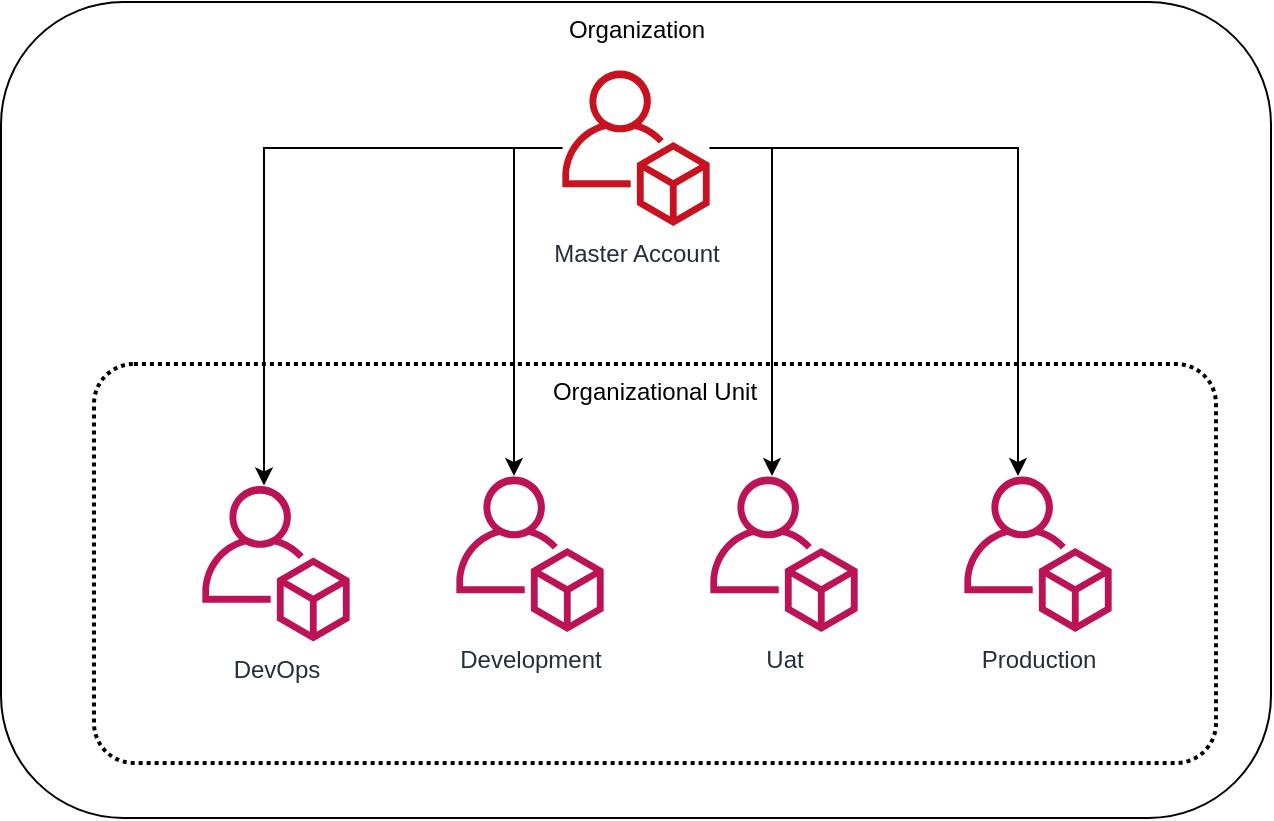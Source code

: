 <mxfile version="14.6.13" type="device"><diagram id="ayjdRtz6QltYvAiYFzEB" name="Page-1"><mxGraphModel dx="1378" dy="816" grid="0" gridSize="10" guides="1" tooltips="1" connect="1" arrows="1" fold="1" page="1" pageScale="1" pageWidth="850" pageHeight="1100" math="0" shadow="0"><root><mxCell id="0"/><mxCell id="1" parent="0"/><mxCell id="u4XbrVr_EM1Va19Db3hj-7" value="Organization" style="rounded=1;whiteSpace=wrap;html=1;align=center;verticalAlign=top;" vertex="1" parent="1"><mxGeometry x="97.5" y="13" width="635" height="408" as="geometry"/></mxCell><mxCell id="u4XbrVr_EM1Va19Db3hj-5" value="Organizational Unit" style="rounded=1;arcSize=10;dashed=1;fillColor=none;gradientColor=none;dashPattern=1 1;strokeWidth=2;verticalAlign=top;" vertex="1" parent="1"><mxGeometry x="144" y="194" width="561" height="199.5" as="geometry"/></mxCell><mxCell id="u4XbrVr_EM1Va19Db3hj-1" value="DevOps" style="outlineConnect=0;fontColor=#232F3E;gradientColor=none;fillColor=#BC1356;strokeColor=none;dashed=0;verticalLabelPosition=bottom;verticalAlign=top;align=center;html=1;fontSize=12;fontStyle=0;aspect=fixed;pointerEvents=1;shape=mxgraph.aws4.organizations_account;" vertex="1" parent="1"><mxGeometry x="198" y="254.75" width="74" height="78" as="geometry"/></mxCell><mxCell id="u4XbrVr_EM1Va19Db3hj-8" style="edgeStyle=orthogonalEdgeStyle;rounded=0;orthogonalLoop=1;jettySize=auto;html=1;" edge="1" parent="1" source="u4XbrVr_EM1Va19Db3hj-2" target="u4XbrVr_EM1Va19Db3hj-1"><mxGeometry relative="1" as="geometry"><Array as="points"><mxPoint x="229" y="86"/></Array></mxGeometry></mxCell><mxCell id="u4XbrVr_EM1Va19Db3hj-9" style="edgeStyle=orthogonalEdgeStyle;rounded=0;orthogonalLoop=1;jettySize=auto;html=1;" edge="1" parent="1" source="u4XbrVr_EM1Va19Db3hj-2" target="u4XbrVr_EM1Va19Db3hj-3"><mxGeometry relative="1" as="geometry"><Array as="points"><mxPoint x="354" y="86"/></Array></mxGeometry></mxCell><mxCell id="u4XbrVr_EM1Va19Db3hj-10" style="edgeStyle=orthogonalEdgeStyle;rounded=0;orthogonalLoop=1;jettySize=auto;html=1;" edge="1" parent="1" source="u4XbrVr_EM1Va19Db3hj-2" target="u4XbrVr_EM1Va19Db3hj-6"><mxGeometry relative="1" as="geometry"><Array as="points"><mxPoint x="483" y="86"/></Array></mxGeometry></mxCell><mxCell id="u4XbrVr_EM1Va19Db3hj-11" style="edgeStyle=orthogonalEdgeStyle;rounded=0;orthogonalLoop=1;jettySize=auto;html=1;" edge="1" parent="1" source="u4XbrVr_EM1Va19Db3hj-2" target="u4XbrVr_EM1Va19Db3hj-4"><mxGeometry relative="1" as="geometry"><Array as="points"><mxPoint x="606" y="86"/></Array></mxGeometry></mxCell><mxCell id="u4XbrVr_EM1Va19Db3hj-2" value="Master Account" style="outlineConnect=0;fontColor=#232F3E;gradientColor=none;fillColor=#C7131F;strokeColor=none;dashed=0;verticalLabelPosition=bottom;verticalAlign=top;align=center;html=1;fontSize=12;fontStyle=0;aspect=fixed;pointerEvents=1;shape=mxgraph.aws4.organizations_account;" vertex="1" parent="1"><mxGeometry x="378" y="47" width="74" height="78" as="geometry"/></mxCell><mxCell id="u4XbrVr_EM1Va19Db3hj-3" value="Development" style="outlineConnect=0;fontColor=#232F3E;gradientColor=none;fillColor=#BC1356;strokeColor=none;dashed=0;verticalLabelPosition=bottom;verticalAlign=top;align=center;html=1;fontSize=12;fontStyle=0;aspect=fixed;pointerEvents=1;shape=mxgraph.aws4.organizations_account;" vertex="1" parent="1"><mxGeometry x="325" y="250" width="74" height="78" as="geometry"/></mxCell><mxCell id="u4XbrVr_EM1Va19Db3hj-4" value="Production" style="outlineConnect=0;fontColor=#232F3E;gradientColor=none;fillColor=#BC1356;strokeColor=none;dashed=0;verticalLabelPosition=bottom;verticalAlign=top;align=center;html=1;fontSize=12;fontStyle=0;aspect=fixed;pointerEvents=1;shape=mxgraph.aws4.organizations_account;" vertex="1" parent="1"><mxGeometry x="579" y="250" width="74" height="78" as="geometry"/></mxCell><mxCell id="u4XbrVr_EM1Va19Db3hj-6" value="Uat" style="outlineConnect=0;fontColor=#232F3E;gradientColor=none;fillColor=#BC1356;strokeColor=none;dashed=0;verticalLabelPosition=bottom;verticalAlign=top;align=center;html=1;fontSize=12;fontStyle=0;aspect=fixed;pointerEvents=1;shape=mxgraph.aws4.organizations_account;" vertex="1" parent="1"><mxGeometry x="452" y="250" width="74" height="78" as="geometry"/></mxCell></root></mxGraphModel></diagram></mxfile>